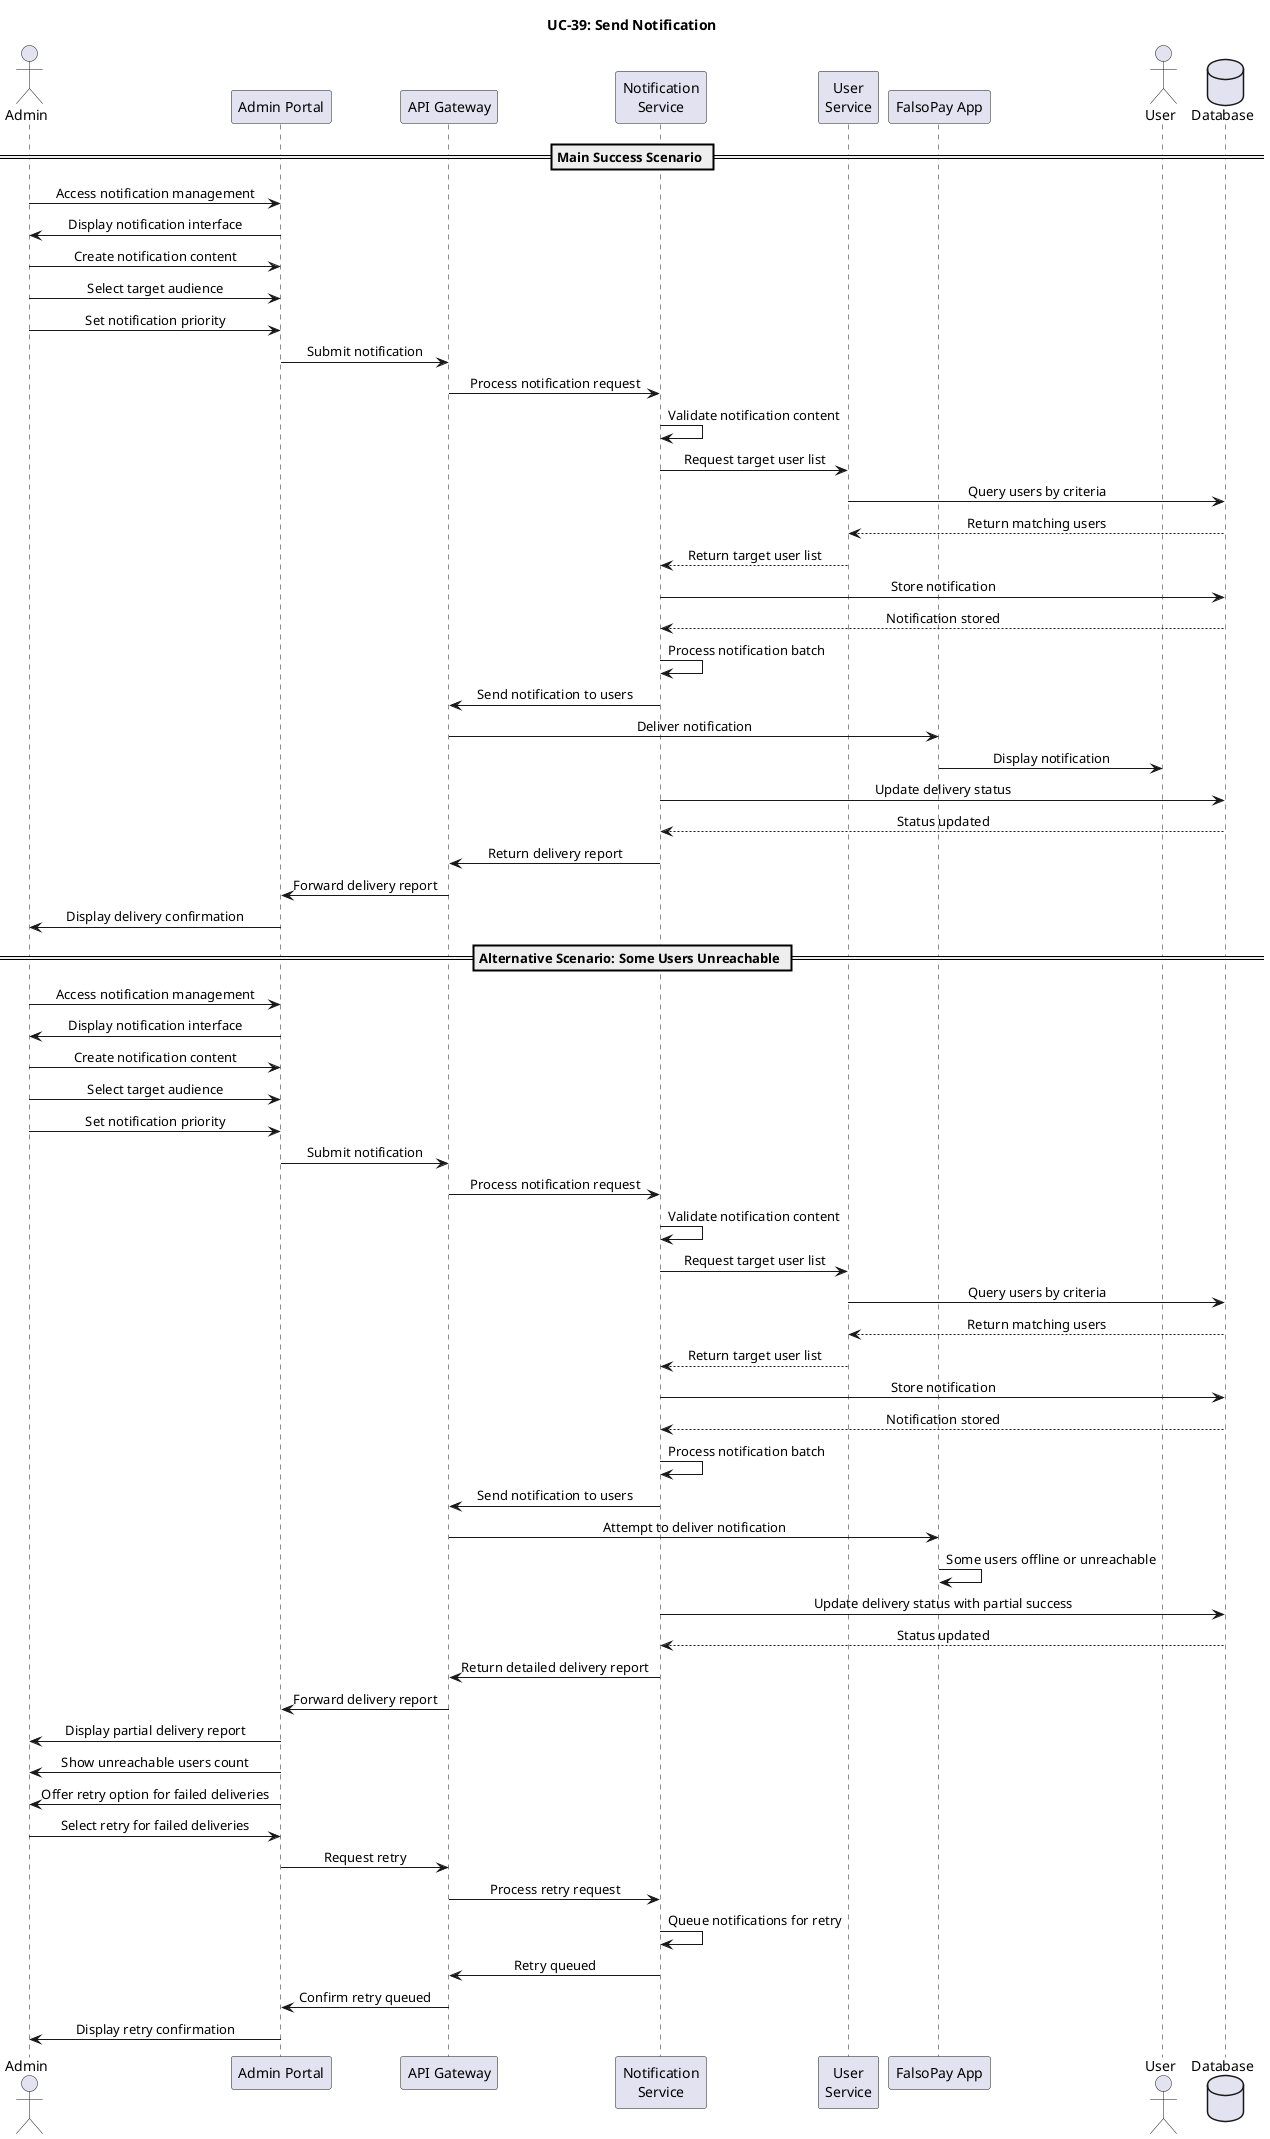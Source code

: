 @startuml UC39-SendNotification

skinparam sequenceMessageAlign center
skinparam backgroundColor white
skinparam handwritten false

title "UC-39: Send Notification"

actor "Admin" as admin
participant "Admin Portal" as portal
participant "API Gateway" as gateway
participant "Notification\nService" as notifService
participant "User\nService" as userService
participant "FalsoPay App" as app
actor "User" as user
database "Database" as db

== Main Success Scenario ==

admin -> portal: Access notification management
portal -> admin: Display notification interface

admin -> portal: Create notification content
admin -> portal: Select target audience
admin -> portal: Set notification priority
portal -> gateway: Submit notification
gateway -> notifService: Process notification request

notifService -> notifService: Validate notification content
notifService -> userService: Request target user list
userService -> db: Query users by criteria
db --> userService: Return matching users
userService --> notifService: Return target user list

notifService -> db: Store notification
db --> notifService: Notification stored

notifService -> notifService: Process notification batch
notifService -> gateway: Send notification to users
gateway -> app: Deliver notification
app -> user: Display notification

notifService -> db: Update delivery status
db --> notifService: Status updated

notifService -> gateway: Return delivery report
gateway -> portal: Forward delivery report
portal -> admin: Display delivery confirmation

== Alternative Scenario: Some Users Unreachable ==

admin -> portal: Access notification management
portal -> admin: Display notification interface

admin -> portal: Create notification content
admin -> portal: Select target audience
admin -> portal: Set notification priority
portal -> gateway: Submit notification
gateway -> notifService: Process notification request

notifService -> notifService: Validate notification content
notifService -> userService: Request target user list
userService -> db: Query users by criteria
db --> userService: Return matching users
userService --> notifService: Return target user list

notifService -> db: Store notification
db --> notifService: Notification stored

notifService -> notifService: Process notification batch
notifService -> gateway: Send notification to users
gateway -> app: Attempt to deliver notification
app -> app: Some users offline or unreachable

notifService -> db: Update delivery status with partial success
db --> notifService: Status updated

notifService -> gateway: Return detailed delivery report
gateway -> portal: Forward delivery report
portal -> admin: Display partial delivery report
portal -> admin: Show unreachable users count
portal -> admin: Offer retry option for failed deliveries

admin -> portal: Select retry for failed deliveries
portal -> gateway: Request retry
gateway -> notifService: Process retry request
notifService -> notifService: Queue notifications for retry
notifService -> gateway: Retry queued
gateway -> portal: Confirm retry queued
portal -> admin: Display retry confirmation

@enduml 